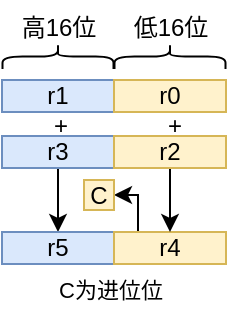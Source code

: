 <mxfile version="21.0.6" type="github">
  <diagram name="第 1 页" id="NcBIyc8STz-vyo-N5nRD">
    <mxGraphModel dx="209" dy="212" grid="0" gridSize="10" guides="1" tooltips="1" connect="1" arrows="1" fold="1" page="1" pageScale="1" pageWidth="827" pageHeight="1169" math="0" shadow="0">
      <root>
        <mxCell id="0" />
        <mxCell id="1" parent="0" />
        <mxCell id="zUjpwffhDSkr7Yevzrmo-1" value="r1" style="rounded=0;whiteSpace=wrap;html=1;strokeWidth=1;fontSize=12;fillColor=#dae8fc;strokeColor=#6c8ebf;" vertex="1" parent="1">
          <mxGeometry x="143" y="165" width="56" height="16" as="geometry" />
        </mxCell>
        <mxCell id="zUjpwffhDSkr7Yevzrmo-15" style="edgeStyle=orthogonalEdgeStyle;rounded=0;orthogonalLoop=1;jettySize=auto;html=1;entryX=0.5;entryY=0;entryDx=0;entryDy=0;strokeWidth=1;fontSize=12;" edge="1" parent="1" source="zUjpwffhDSkr7Yevzrmo-2" target="zUjpwffhDSkr7Yevzrmo-3">
          <mxGeometry relative="1" as="geometry" />
        </mxCell>
        <mxCell id="zUjpwffhDSkr7Yevzrmo-2" value="r3" style="rounded=0;whiteSpace=wrap;html=1;strokeWidth=1;fontSize=12;fillColor=#dae8fc;strokeColor=#6c8ebf;" vertex="1" parent="1">
          <mxGeometry x="143" y="193" width="56" height="16" as="geometry" />
        </mxCell>
        <mxCell id="zUjpwffhDSkr7Yevzrmo-3" value="r5" style="rounded=0;whiteSpace=wrap;html=1;strokeWidth=1;fontSize=12;fillColor=#dae8fc;strokeColor=#6c8ebf;" vertex="1" parent="1">
          <mxGeometry x="143" y="241" width="56" height="16" as="geometry" />
        </mxCell>
        <mxCell id="zUjpwffhDSkr7Yevzrmo-14" style="edgeStyle=orthogonalEdgeStyle;rounded=0;orthogonalLoop=1;jettySize=auto;html=1;exitX=0.25;exitY=0;exitDx=0;exitDy=0;entryX=1;entryY=0.5;entryDx=0;entryDy=0;strokeWidth=1;fontSize=12;" edge="1" parent="1" source="zUjpwffhDSkr7Yevzrmo-4" target="zUjpwffhDSkr7Yevzrmo-7">
          <mxGeometry relative="1" as="geometry">
            <Array as="points">
              <mxPoint x="211" y="241" />
              <mxPoint x="211" y="223" />
            </Array>
          </mxGeometry>
        </mxCell>
        <mxCell id="zUjpwffhDSkr7Yevzrmo-4" value="r4" style="rounded=0;whiteSpace=wrap;html=1;strokeWidth=1;fontSize=12;fillColor=#fff2cc;strokeColor=#d6b656;" vertex="1" parent="1">
          <mxGeometry x="199" y="241" width="56" height="16" as="geometry" />
        </mxCell>
        <mxCell id="zUjpwffhDSkr7Yevzrmo-12" value="" style="edgeStyle=orthogonalEdgeStyle;rounded=0;orthogonalLoop=1;jettySize=auto;html=1;strokeWidth=1;fontSize=12;" edge="1" parent="1" source="zUjpwffhDSkr7Yevzrmo-5" target="zUjpwffhDSkr7Yevzrmo-4">
          <mxGeometry relative="1" as="geometry" />
        </mxCell>
        <mxCell id="zUjpwffhDSkr7Yevzrmo-5" value="r2" style="rounded=0;whiteSpace=wrap;html=1;strokeWidth=1;fontSize=12;" vertex="1" parent="1">
          <mxGeometry x="199" y="193" width="56" height="16" as="geometry" />
        </mxCell>
        <mxCell id="zUjpwffhDSkr7Yevzrmo-6" value="r0" style="rounded=0;whiteSpace=wrap;html=1;strokeWidth=1;fontSize=12;" vertex="1" parent="1">
          <mxGeometry x="199" y="165" width="56" height="16" as="geometry" />
        </mxCell>
        <mxCell id="zUjpwffhDSkr7Yevzrmo-7" value="C" style="whiteSpace=wrap;html=1;strokeWidth=1;fontSize=12;fillColor=#fff2cc;strokeColor=#d6b656;" vertex="1" parent="1">
          <mxGeometry x="184" y="215" width="15" height="15" as="geometry" />
        </mxCell>
        <mxCell id="zUjpwffhDSkr7Yevzrmo-8" value="+" style="text;html=1;align=center;verticalAlign=middle;resizable=0;points=[];autosize=1;strokeColor=none;fillColor=none;strokeWidth=1;fontSize=12;" vertex="1" parent="1">
          <mxGeometry x="216" y="175" width="25" height="26" as="geometry" />
        </mxCell>
        <mxCell id="zUjpwffhDSkr7Yevzrmo-11" value="+" style="text;html=1;align=center;verticalAlign=middle;resizable=0;points=[];autosize=1;strokeColor=none;fillColor=none;strokeWidth=1;fontSize=12;" vertex="1" parent="1">
          <mxGeometry x="159.5" y="175" width="25" height="26" as="geometry" />
        </mxCell>
        <mxCell id="zUjpwffhDSkr7Yevzrmo-16" value="&lt;font style=&quot;font-size: 11px;&quot;&gt;C为进位位&lt;/font&gt;" style="text;html=1;align=center;verticalAlign=middle;resizable=0;points=[];autosize=1;strokeColor=none;fillColor=none;" vertex="1" parent="1">
          <mxGeometry x="159.5" y="257" width="75" height="26" as="geometry" />
        </mxCell>
        <mxCell id="zUjpwffhDSkr7Yevzrmo-19" value="" style="shape=curlyBracket;whiteSpace=wrap;html=1;rounded=1;flipH=1;labelPosition=right;verticalLabelPosition=middle;align=left;verticalAlign=middle;rotation=-90;" vertex="1" parent="1">
          <mxGeometry x="220.75" y="125.5" width="12.5" height="55.5" as="geometry" />
        </mxCell>
        <mxCell id="zUjpwffhDSkr7Yevzrmo-21" value="" style="shape=curlyBracket;whiteSpace=wrap;html=1;rounded=1;flipH=1;labelPosition=right;verticalLabelPosition=middle;align=left;verticalAlign=middle;rotation=-90;" vertex="1" parent="1">
          <mxGeometry x="164.75" y="125.5" width="12.5" height="55.5" as="geometry" />
        </mxCell>
        <mxCell id="zUjpwffhDSkr7Yevzrmo-22" value="低16位" style="text;html=1;align=center;verticalAlign=middle;resizable=0;points=[];autosize=1;strokeColor=none;fillColor=none;" vertex="1" parent="1">
          <mxGeometry x="199" y="125.5" width="55" height="26" as="geometry" />
        </mxCell>
        <mxCell id="zUjpwffhDSkr7Yevzrmo-25" value="r0" style="rounded=0;whiteSpace=wrap;html=1;strokeWidth=1;fontSize=12;fillColor=#fff2cc;strokeColor=#d6b656;" vertex="1" parent="1">
          <mxGeometry x="199" y="165" width="56" height="16" as="geometry" />
        </mxCell>
        <mxCell id="zUjpwffhDSkr7Yevzrmo-26" value="r2" style="rounded=0;whiteSpace=wrap;html=1;strokeWidth=1;fontSize=12;fillColor=#fff2cc;strokeColor=#d6b656;" vertex="1" parent="1">
          <mxGeometry x="199" y="193" width="56" height="16" as="geometry" />
        </mxCell>
        <mxCell id="zUjpwffhDSkr7Yevzrmo-27" value="高16位" style="text;html=1;align=center;verticalAlign=middle;resizable=0;points=[];autosize=1;strokeColor=none;fillColor=none;" vertex="1" parent="1">
          <mxGeometry x="143" y="125.5" width="55" height="26" as="geometry" />
        </mxCell>
      </root>
    </mxGraphModel>
  </diagram>
</mxfile>
